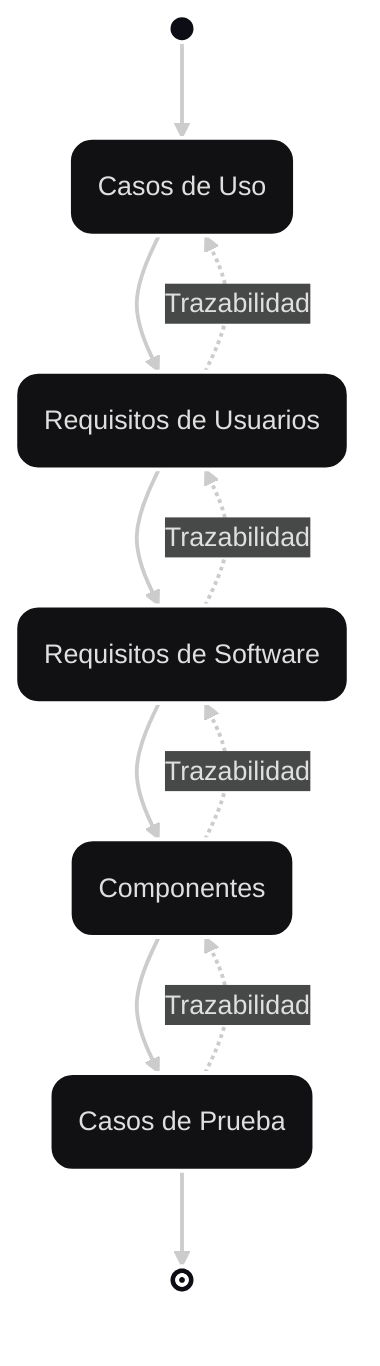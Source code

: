 ---
config:
  theme: redux-dark
---
flowchart TD
    A --> Usr_Case("Casos de Uso")
    Usr_Case --> Usr_Req("Requisitos de Usuarios")
    Usr_Req --> Soft_Req("Requisitos de Software")
    Soft_Req --> Component("Componentes")
    Component --> Test_Case("Casos de Prueba")
    Test_Case --> B

    Usr_Req -. Trazabilidad .-> Usr_Case
    Soft_Req -. Trazabilidad .-> Usr_Req
    Component -. Trazabilidad .-> Soft_Req
    Test_Case -. Trazabilidad .-> Component

    A@{ shape: sm-circ}
    B@{ shape: framed-circle}